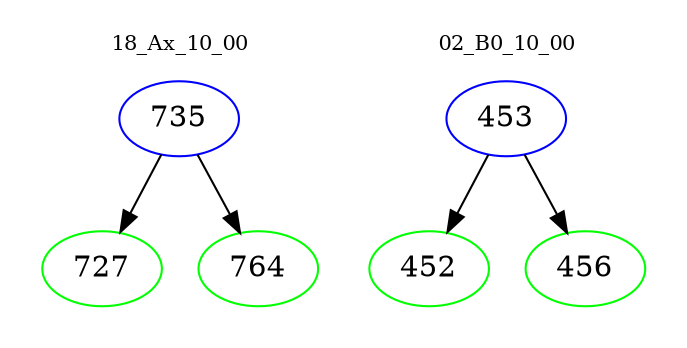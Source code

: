 digraph{
subgraph cluster_0 {
color = white
label = "18_Ax_10_00";
fontsize=10;
T0_735 [label="735", color="blue"]
T0_735 -> T0_727 [color="black"]
T0_727 [label="727", color="green"]
T0_735 -> T0_764 [color="black"]
T0_764 [label="764", color="green"]
}
subgraph cluster_1 {
color = white
label = "02_B0_10_00";
fontsize=10;
T1_453 [label="453", color="blue"]
T1_453 -> T1_452 [color="black"]
T1_452 [label="452", color="green"]
T1_453 -> T1_456 [color="black"]
T1_456 [label="456", color="green"]
}
}
